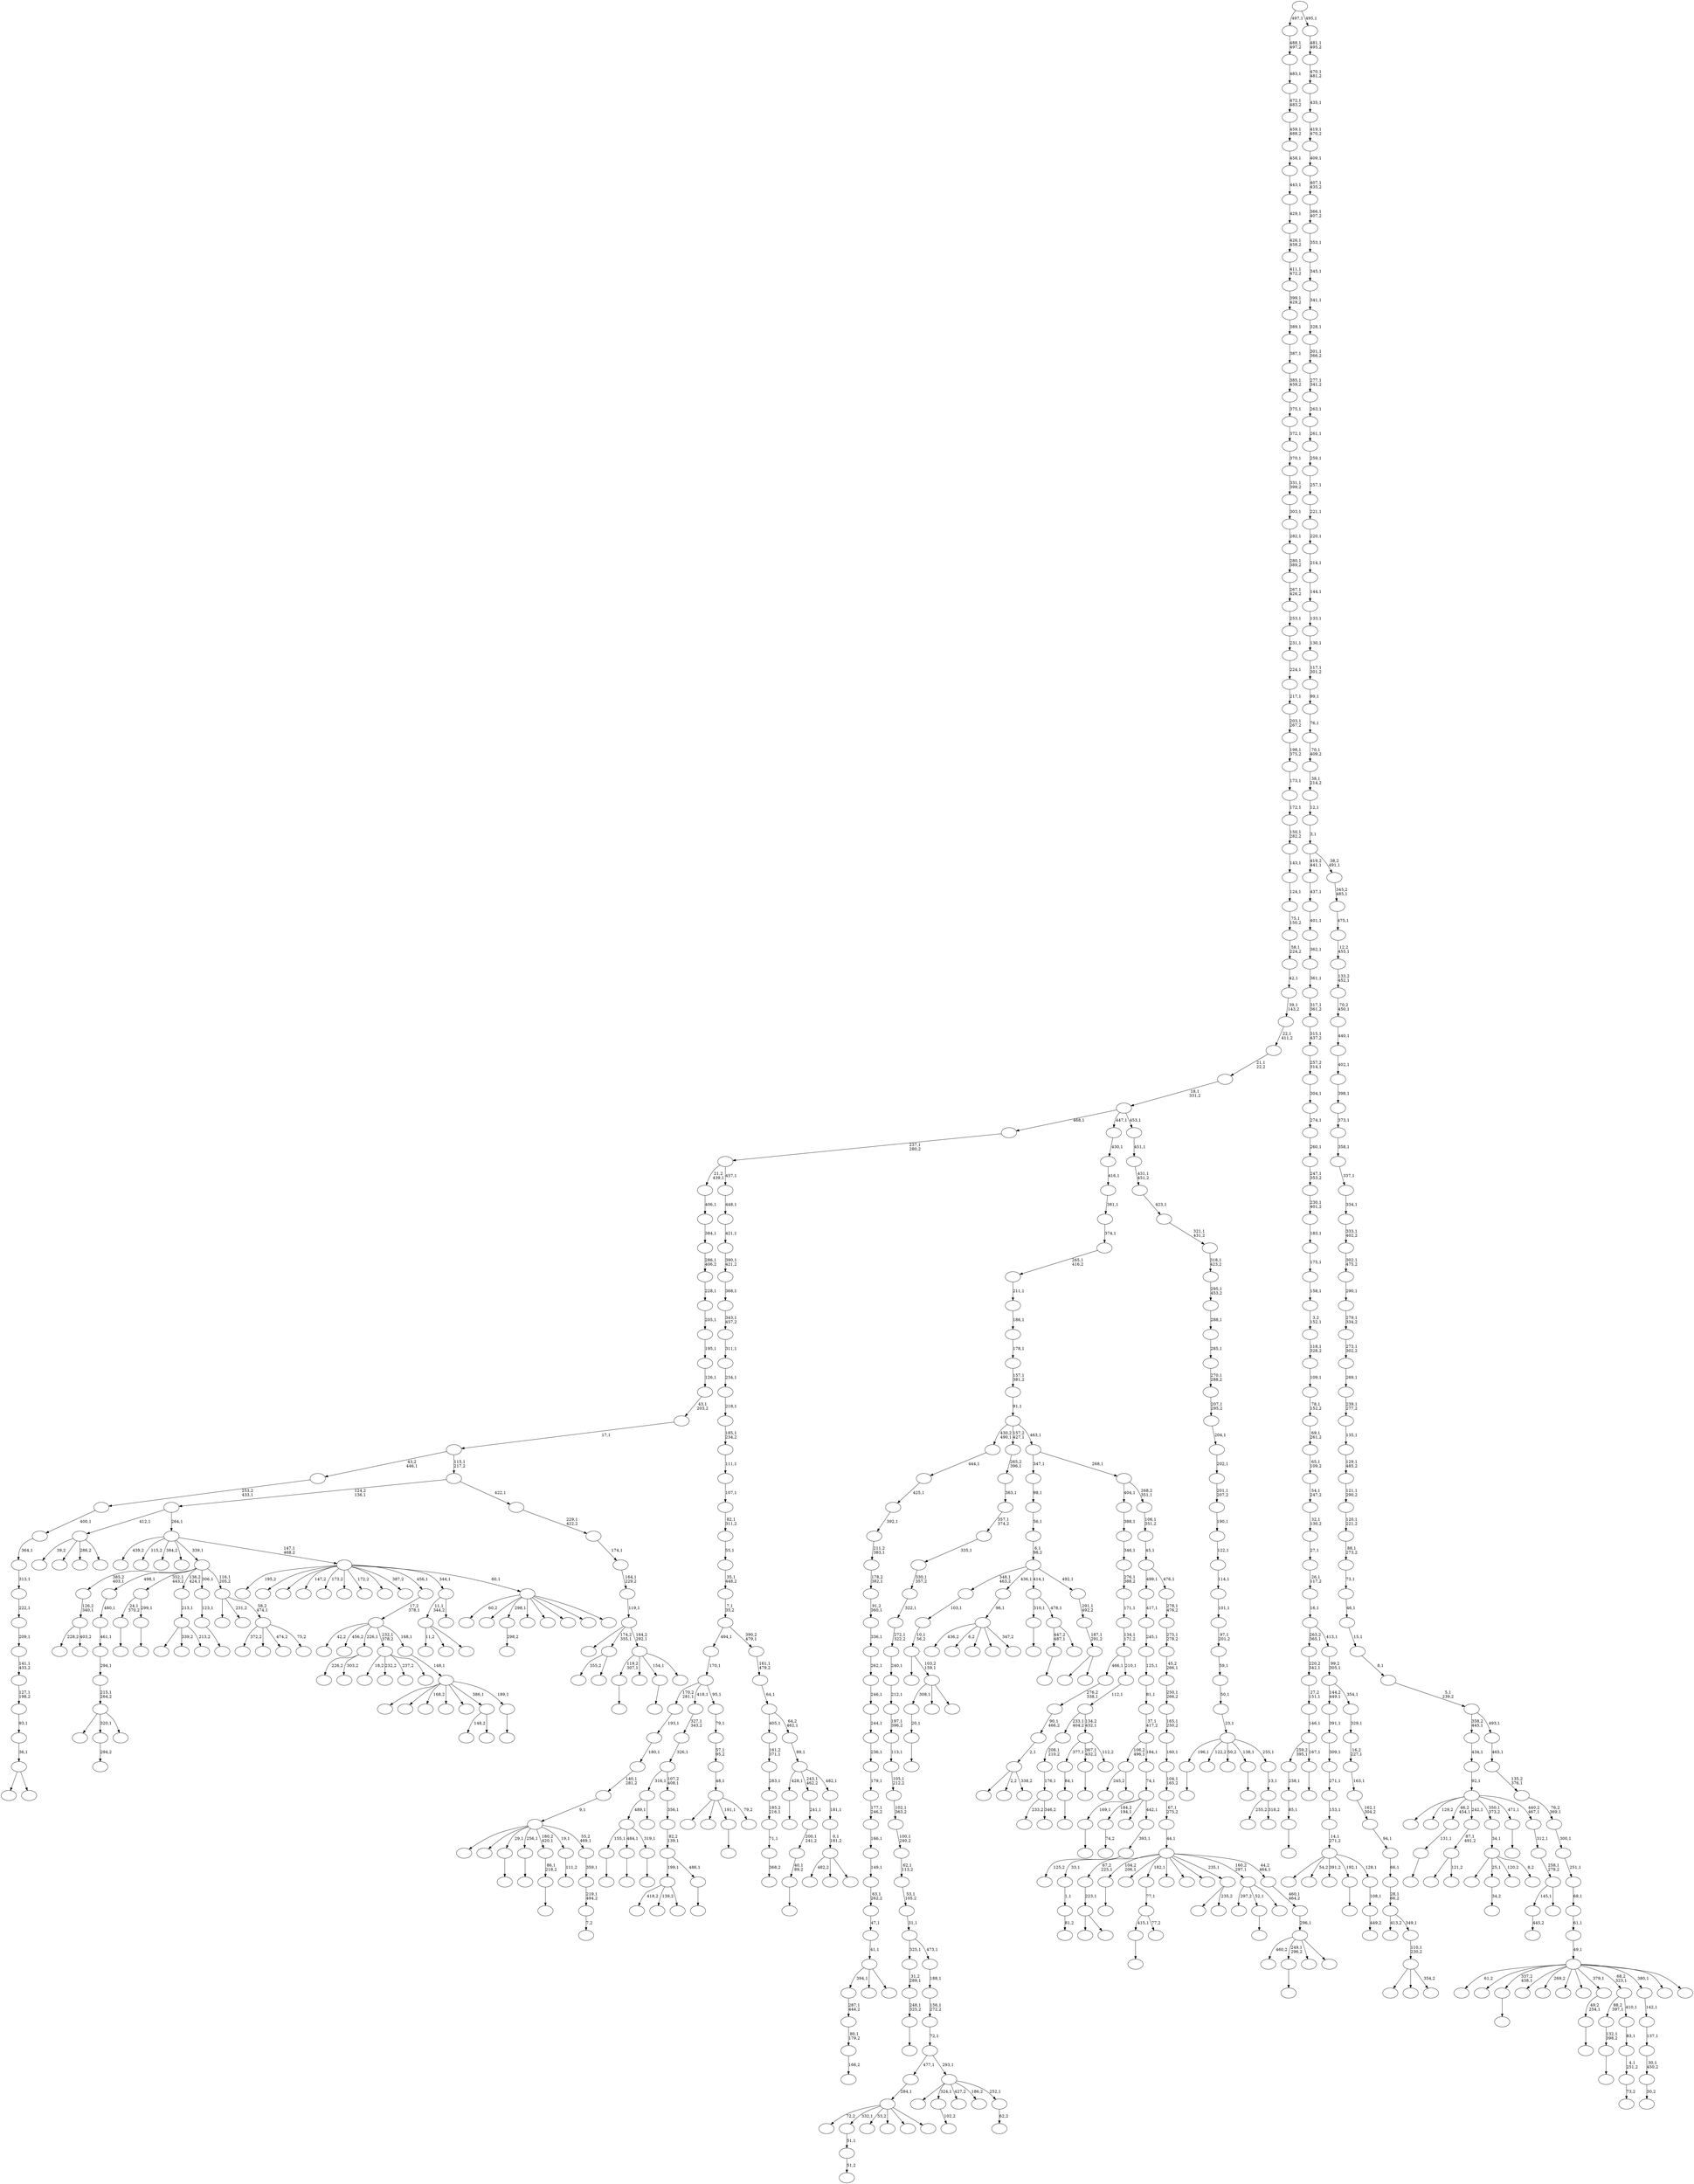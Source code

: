 digraph T {
	700 [label=""]
	699 [label=""]
	698 [label=""]
	697 [label=""]
	696 [label=""]
	695 [label=""]
	694 [label=""]
	693 [label=""]
	692 [label=""]
	691 [label=""]
	690 [label=""]
	689 [label=""]
	688 [label=""]
	687 [label=""]
	686 [label=""]
	685 [label=""]
	684 [label=""]
	683 [label=""]
	682 [label=""]
	681 [label=""]
	680 [label=""]
	679 [label=""]
	678 [label=""]
	677 [label=""]
	676 [label=""]
	675 [label=""]
	674 [label=""]
	673 [label=""]
	672 [label=""]
	671 [label=""]
	670 [label=""]
	669 [label=""]
	668 [label=""]
	667 [label=""]
	666 [label=""]
	665 [label=""]
	664 [label=""]
	663 [label=""]
	662 [label=""]
	661 [label=""]
	660 [label=""]
	659 [label=""]
	658 [label=""]
	657 [label=""]
	656 [label=""]
	655 [label=""]
	654 [label=""]
	653 [label=""]
	652 [label=""]
	651 [label=""]
	650 [label=""]
	649 [label=""]
	648 [label=""]
	647 [label=""]
	646 [label=""]
	645 [label=""]
	644 [label=""]
	643 [label=""]
	642 [label=""]
	641 [label=""]
	640 [label=""]
	639 [label=""]
	638 [label=""]
	637 [label=""]
	636 [label=""]
	635 [label=""]
	634 [label=""]
	633 [label=""]
	632 [label=""]
	631 [label=""]
	630 [label=""]
	629 [label=""]
	628 [label=""]
	627 [label=""]
	626 [label=""]
	625 [label=""]
	624 [label=""]
	623 [label=""]
	622 [label=""]
	621 [label=""]
	620 [label=""]
	619 [label=""]
	618 [label=""]
	617 [label=""]
	616 [label=""]
	615 [label=""]
	614 [label=""]
	613 [label=""]
	612 [label=""]
	611 [label=""]
	610 [label=""]
	609 [label=""]
	608 [label=""]
	607 [label=""]
	606 [label=""]
	605 [label=""]
	604 [label=""]
	603 [label=""]
	602 [label=""]
	601 [label=""]
	600 [label=""]
	599 [label=""]
	598 [label=""]
	597 [label=""]
	596 [label=""]
	595 [label=""]
	594 [label=""]
	593 [label=""]
	592 [label=""]
	591 [label=""]
	590 [label=""]
	589 [label=""]
	588 [label=""]
	587 [label=""]
	586 [label=""]
	585 [label=""]
	584 [label=""]
	583 [label=""]
	582 [label=""]
	581 [label=""]
	580 [label=""]
	579 [label=""]
	578 [label=""]
	577 [label=""]
	576 [label=""]
	575 [label=""]
	574 [label=""]
	573 [label=""]
	572 [label=""]
	571 [label=""]
	570 [label=""]
	569 [label=""]
	568 [label=""]
	567 [label=""]
	566 [label=""]
	565 [label=""]
	564 [label=""]
	563 [label=""]
	562 [label=""]
	561 [label=""]
	560 [label=""]
	559 [label=""]
	558 [label=""]
	557 [label=""]
	556 [label=""]
	555 [label=""]
	554 [label=""]
	553 [label=""]
	552 [label=""]
	551 [label=""]
	550 [label=""]
	549 [label=""]
	548 [label=""]
	547 [label=""]
	546 [label=""]
	545 [label=""]
	544 [label=""]
	543 [label=""]
	542 [label=""]
	541 [label=""]
	540 [label=""]
	539 [label=""]
	538 [label=""]
	537 [label=""]
	536 [label=""]
	535 [label=""]
	534 [label=""]
	533 [label=""]
	532 [label=""]
	531 [label=""]
	530 [label=""]
	529 [label=""]
	528 [label=""]
	527 [label=""]
	526 [label=""]
	525 [label=""]
	524 [label=""]
	523 [label=""]
	522 [label=""]
	521 [label=""]
	520 [label=""]
	519 [label=""]
	518 [label=""]
	517 [label=""]
	516 [label=""]
	515 [label=""]
	514 [label=""]
	513 [label=""]
	512 [label=""]
	511 [label=""]
	510 [label=""]
	509 [label=""]
	508 [label=""]
	507 [label=""]
	506 [label=""]
	505 [label=""]
	504 [label=""]
	503 [label=""]
	502 [label=""]
	501 [label=""]
	500 [label=""]
	499 [label=""]
	498 [label=""]
	497 [label=""]
	496 [label=""]
	495 [label=""]
	494 [label=""]
	493 [label=""]
	492 [label=""]
	491 [label=""]
	490 [label=""]
	489 [label=""]
	488 [label=""]
	487 [label=""]
	486 [label=""]
	485 [label=""]
	484 [label=""]
	483 [label=""]
	482 [label=""]
	481 [label=""]
	480 [label=""]
	479 [label=""]
	478 [label=""]
	477 [label=""]
	476 [label=""]
	475 [label=""]
	474 [label=""]
	473 [label=""]
	472 [label=""]
	471 [label=""]
	470 [label=""]
	469 [label=""]
	468 [label=""]
	467 [label=""]
	466 [label=""]
	465 [label=""]
	464 [label=""]
	463 [label=""]
	462 [label=""]
	461 [label=""]
	460 [label=""]
	459 [label=""]
	458 [label=""]
	457 [label=""]
	456 [label=""]
	455 [label=""]
	454 [label=""]
	453 [label=""]
	452 [label=""]
	451 [label=""]
	450 [label=""]
	449 [label=""]
	448 [label=""]
	447 [label=""]
	446 [label=""]
	445 [label=""]
	444 [label=""]
	443 [label=""]
	442 [label=""]
	441 [label=""]
	440 [label=""]
	439 [label=""]
	438 [label=""]
	437 [label=""]
	436 [label=""]
	435 [label=""]
	434 [label=""]
	433 [label=""]
	432 [label=""]
	431 [label=""]
	430 [label=""]
	429 [label=""]
	428 [label=""]
	427 [label=""]
	426 [label=""]
	425 [label=""]
	424 [label=""]
	423 [label=""]
	422 [label=""]
	421 [label=""]
	420 [label=""]
	419 [label=""]
	418 [label=""]
	417 [label=""]
	416 [label=""]
	415 [label=""]
	414 [label=""]
	413 [label=""]
	412 [label=""]
	411 [label=""]
	410 [label=""]
	409 [label=""]
	408 [label=""]
	407 [label=""]
	406 [label=""]
	405 [label=""]
	404 [label=""]
	403 [label=""]
	402 [label=""]
	401 [label=""]
	400 [label=""]
	399 [label=""]
	398 [label=""]
	397 [label=""]
	396 [label=""]
	395 [label=""]
	394 [label=""]
	393 [label=""]
	392 [label=""]
	391 [label=""]
	390 [label=""]
	389 [label=""]
	388 [label=""]
	387 [label=""]
	386 [label=""]
	385 [label=""]
	384 [label=""]
	383 [label=""]
	382 [label=""]
	381 [label=""]
	380 [label=""]
	379 [label=""]
	378 [label=""]
	377 [label=""]
	376 [label=""]
	375 [label=""]
	374 [label=""]
	373 [label=""]
	372 [label=""]
	371 [label=""]
	370 [label=""]
	369 [label=""]
	368 [label=""]
	367 [label=""]
	366 [label=""]
	365 [label=""]
	364 [label=""]
	363 [label=""]
	362 [label=""]
	361 [label=""]
	360 [label=""]
	359 [label=""]
	358 [label=""]
	357 [label=""]
	356 [label=""]
	355 [label=""]
	354 [label=""]
	353 [label=""]
	352 [label=""]
	351 [label=""]
	350 [label=""]
	349 [label=""]
	348 [label=""]
	347 [label=""]
	346 [label=""]
	345 [label=""]
	344 [label=""]
	343 [label=""]
	342 [label=""]
	341 [label=""]
	340 [label=""]
	339 [label=""]
	338 [label=""]
	337 [label=""]
	336 [label=""]
	335 [label=""]
	334 [label=""]
	333 [label=""]
	332 [label=""]
	331 [label=""]
	330 [label=""]
	329 [label=""]
	328 [label=""]
	327 [label=""]
	326 [label=""]
	325 [label=""]
	324 [label=""]
	323 [label=""]
	322 [label=""]
	321 [label=""]
	320 [label=""]
	319 [label=""]
	318 [label=""]
	317 [label=""]
	316 [label=""]
	315 [label=""]
	314 [label=""]
	313 [label=""]
	312 [label=""]
	311 [label=""]
	310 [label=""]
	309 [label=""]
	308 [label=""]
	307 [label=""]
	306 [label=""]
	305 [label=""]
	304 [label=""]
	303 [label=""]
	302 [label=""]
	301 [label=""]
	300 [label=""]
	299 [label=""]
	298 [label=""]
	297 [label=""]
	296 [label=""]
	295 [label=""]
	294 [label=""]
	293 [label=""]
	292 [label=""]
	291 [label=""]
	290 [label=""]
	289 [label=""]
	288 [label=""]
	287 [label=""]
	286 [label=""]
	285 [label=""]
	284 [label=""]
	283 [label=""]
	282 [label=""]
	281 [label=""]
	280 [label=""]
	279 [label=""]
	278 [label=""]
	277 [label=""]
	276 [label=""]
	275 [label=""]
	274 [label=""]
	273 [label=""]
	272 [label=""]
	271 [label=""]
	270 [label=""]
	269 [label=""]
	268 [label=""]
	267 [label=""]
	266 [label=""]
	265 [label=""]
	264 [label=""]
	263 [label=""]
	262 [label=""]
	261 [label=""]
	260 [label=""]
	259 [label=""]
	258 [label=""]
	257 [label=""]
	256 [label=""]
	255 [label=""]
	254 [label=""]
	253 [label=""]
	252 [label=""]
	251 [label=""]
	250 [label=""]
	249 [label=""]
	248 [label=""]
	247 [label=""]
	246 [label=""]
	245 [label=""]
	244 [label=""]
	243 [label=""]
	242 [label=""]
	241 [label=""]
	240 [label=""]
	239 [label=""]
	238 [label=""]
	237 [label=""]
	236 [label=""]
	235 [label=""]
	234 [label=""]
	233 [label=""]
	232 [label=""]
	231 [label=""]
	230 [label=""]
	229 [label=""]
	228 [label=""]
	227 [label=""]
	226 [label=""]
	225 [label=""]
	224 [label=""]
	223 [label=""]
	222 [label=""]
	221 [label=""]
	220 [label=""]
	219 [label=""]
	218 [label=""]
	217 [label=""]
	216 [label=""]
	215 [label=""]
	214 [label=""]
	213 [label=""]
	212 [label=""]
	211 [label=""]
	210 [label=""]
	209 [label=""]
	208 [label=""]
	207 [label=""]
	206 [label=""]
	205 [label=""]
	204 [label=""]
	203 [label=""]
	202 [label=""]
	201 [label=""]
	200 [label=""]
	199 [label=""]
	198 [label=""]
	197 [label=""]
	196 [label=""]
	195 [label=""]
	194 [label=""]
	193 [label=""]
	192 [label=""]
	191 [label=""]
	190 [label=""]
	189 [label=""]
	188 [label=""]
	187 [label=""]
	186 [label=""]
	185 [label=""]
	184 [label=""]
	183 [label=""]
	182 [label=""]
	181 [label=""]
	180 [label=""]
	179 [label=""]
	178 [label=""]
	177 [label=""]
	176 [label=""]
	175 [label=""]
	174 [label=""]
	173 [label=""]
	172 [label=""]
	171 [label=""]
	170 [label=""]
	169 [label=""]
	168 [label=""]
	167 [label=""]
	166 [label=""]
	165 [label=""]
	164 [label=""]
	163 [label=""]
	162 [label=""]
	161 [label=""]
	160 [label=""]
	159 [label=""]
	158 [label=""]
	157 [label=""]
	156 [label=""]
	155 [label=""]
	154 [label=""]
	153 [label=""]
	152 [label=""]
	151 [label=""]
	150 [label=""]
	149 [label=""]
	148 [label=""]
	147 [label=""]
	146 [label=""]
	145 [label=""]
	144 [label=""]
	143 [label=""]
	142 [label=""]
	141 [label=""]
	140 [label=""]
	139 [label=""]
	138 [label=""]
	137 [label=""]
	136 [label=""]
	135 [label=""]
	134 [label=""]
	133 [label=""]
	132 [label=""]
	131 [label=""]
	130 [label=""]
	129 [label=""]
	128 [label=""]
	127 [label=""]
	126 [label=""]
	125 [label=""]
	124 [label=""]
	123 [label=""]
	122 [label=""]
	121 [label=""]
	120 [label=""]
	119 [label=""]
	118 [label=""]
	117 [label=""]
	116 [label=""]
	115 [label=""]
	114 [label=""]
	113 [label=""]
	112 [label=""]
	111 [label=""]
	110 [label=""]
	109 [label=""]
	108 [label=""]
	107 [label=""]
	106 [label=""]
	105 [label=""]
	104 [label=""]
	103 [label=""]
	102 [label=""]
	101 [label=""]
	100 [label=""]
	99 [label=""]
	98 [label=""]
	97 [label=""]
	96 [label=""]
	95 [label=""]
	94 [label=""]
	93 [label=""]
	92 [label=""]
	91 [label=""]
	90 [label=""]
	89 [label=""]
	88 [label=""]
	87 [label=""]
	86 [label=""]
	85 [label=""]
	84 [label=""]
	83 [label=""]
	82 [label=""]
	81 [label=""]
	80 [label=""]
	79 [label=""]
	78 [label=""]
	77 [label=""]
	76 [label=""]
	75 [label=""]
	74 [label=""]
	73 [label=""]
	72 [label=""]
	71 [label=""]
	70 [label=""]
	69 [label=""]
	68 [label=""]
	67 [label=""]
	66 [label=""]
	65 [label=""]
	64 [label=""]
	63 [label=""]
	62 [label=""]
	61 [label=""]
	60 [label=""]
	59 [label=""]
	58 [label=""]
	57 [label=""]
	56 [label=""]
	55 [label=""]
	54 [label=""]
	53 [label=""]
	52 [label=""]
	51 [label=""]
	50 [label=""]
	49 [label=""]
	48 [label=""]
	47 [label=""]
	46 [label=""]
	45 [label=""]
	44 [label=""]
	43 [label=""]
	42 [label=""]
	41 [label=""]
	40 [label=""]
	39 [label=""]
	38 [label=""]
	37 [label=""]
	36 [label=""]
	35 [label=""]
	34 [label=""]
	33 [label=""]
	32 [label=""]
	31 [label=""]
	30 [label=""]
	29 [label=""]
	28 [label=""]
	27 [label=""]
	26 [label=""]
	25 [label=""]
	24 [label=""]
	23 [label=""]
	22 [label=""]
	21 [label=""]
	20 [label=""]
	19 [label=""]
	18 [label=""]
	17 [label=""]
	16 [label=""]
	15 [label=""]
	14 [label=""]
	13 [label=""]
	12 [label=""]
	11 [label=""]
	10 [label=""]
	9 [label=""]
	8 [label=""]
	7 [label=""]
	6 [label=""]
	5 [label=""]
	4 [label=""]
	3 [label=""]
	2 [label=""]
	1 [label=""]
	0 [label=""]
	695 -> 696 [label=""]
	693 -> 694 [label=""]
	691 -> 692 [label=""]
	689 -> 690 [label=""]
	688 -> 689 [label="20,1"]
	676 -> 677 [label=""]
	675 -> 676 [label="132,1\n398,2"]
	671 -> 672 [label="34,2"]
	667 -> 674 [label=""]
	667 -> 668 [label=""]
	666 -> 667 [label="223,1"]
	662 -> 663 [label=""]
	661 -> 662 [label="85,1"]
	660 -> 661 [label="238,1"]
	657 -> 664 [label="228,2"]
	657 -> 658 [label="403,2"]
	656 -> 657 [label="126,2\n340,1"]
	648 -> 649 [label=""]
	645 -> 646 [label=""]
	644 -> 645 [label="84,1"]
	641 -> 642 [label=""]
	639 -> 640 [label=""]
	634 -> 635 [label="445,2"]
	627 -> 628 [label=""]
	625 -> 680 [label=""]
	625 -> 626 [label=""]
	624 -> 625 [label="36,1"]
	623 -> 624 [label="93,1"]
	622 -> 623 [label="127,1\n198,2"]
	621 -> 622 [label="141,1\n433,2"]
	620 -> 621 [label="209,1"]
	619 -> 620 [label="222,1"]
	618 -> 619 [label="313,1"]
	617 -> 618 [label="364,1"]
	616 -> 617 [label="400,1"]
	615 -> 616 [label="253,2\n433,1"]
	609 -> 610 [label=""]
	608 -> 609 [label="131,1"]
	606 -> 607 [label="51,2"]
	605 -> 606 [label="51,1"]
	603 -> 604 [label="368,2"]
	602 -> 603 [label="71,1"]
	601 -> 602 [label="185,2\n216,1"]
	600 -> 601 [label="283,1"]
	599 -> 600 [label="161,2\n371,1"]
	597 -> 598 [label=""]
	595 -> 596 [label="102,2"]
	589 -> 655 [label=""]
	589 -> 590 [label="121,2"]
	588 -> 589 [label="87,1\n491,2"]
	586 -> 587 [label="166,2"]
	585 -> 586 [label="80,1\n179,2"]
	584 -> 585 [label="287,1\n444,2"]
	581 -> 582 [label=""]
	578 -> 579 [label=""]
	577 -> 660 [label="259,2\n395,1"]
	577 -> 578 [label="167,1"]
	576 -> 577 [label="146,1"]
	575 -> 576 [label="27,2\n151,1"]
	574 -> 575 [label="220,2\n342,1"]
	571 -> 572 [label=""]
	569 -> 570 [label=""]
	566 -> 567 [label="294,2"]
	559 -> 560 [label=""]
	558 -> 559 [label="248,1\n325,2"]
	557 -> 558 [label="31,2\n289,1"]
	555 -> 556 [label=""]
	553 -> 554 [label=""]
	551 -> 552 [label=""]
	550 -> 551 [label="49,2\n254,1"]
	545 -> 613 [label=""]
	545 -> 566 [label="320,1"]
	545 -> 546 [label=""]
	544 -> 545 [label="215,1\n264,2"]
	543 -> 544 [label="294,1"]
	542 -> 543 [label="461,1"]
	541 -> 542 [label="480,1"]
	539 -> 540 [label=""]
	538 -> 539 [label="86,1\n218,2"]
	532 -> 688 [label="308,1"]
	532 -> 591 [label=""]
	532 -> 533 [label=""]
	531 -> 670 [label=""]
	531 -> 532 [label="103,2\n159,1"]
	530 -> 531 [label="10,1\n56,2"]
	529 -> 530 [label="103,1"]
	523 -> 681 [label="226,2"]
	523 -> 524 [label="303,2"]
	520 -> 521 [label="298,2"]
	518 -> 519 [label=""]
	510 -> 511 [label=""]
	506 -> 669 [label=""]
	506 -> 547 [label="2,2"]
	506 -> 507 [label="338,2"]
	505 -> 506 [label="2,1"]
	504 -> 505 [label="90,1\n466,2"]
	503 -> 504 [label="276,2\n338,1"]
	500 -> 501 [label=""]
	499 -> 695 [label="155,1"]
	499 -> 518 [label="484,1"]
	499 -> 500 [label="319,1"]
	496 -> 584 [label="394,1"]
	496 -> 583 [label=""]
	496 -> 497 [label=""]
	495 -> 496 [label="41,1"]
	494 -> 495 [label="47,1"]
	493 -> 494 [label="63,1\n262,2"]
	492 -> 493 [label="149,1"]
	491 -> 492 [label="166,1"]
	490 -> 491 [label="177,1\n246,2"]
	489 -> 490 [label="179,1"]
	488 -> 489 [label="236,1"]
	487 -> 488 [label="244,1"]
	486 -> 487 [label="246,1"]
	485 -> 486 [label="262,1"]
	484 -> 485 [label="336,1"]
	483 -> 484 [label="91,2\n360,1"]
	482 -> 483 [label="178,2\n382,1"]
	481 -> 482 [label="211,2\n383,1"]
	480 -> 481 [label="392,1"]
	479 -> 480 [label="425,1"]
	478 -> 479 [label="444,1"]
	475 -> 476 [label=""]
	474 -> 510 [label="24,1\n370,2"]
	474 -> 475 [label="299,1"]
	465 -> 466 [label="111,2"]
	463 -> 678 [label="436,2"]
	463 -> 562 [label="6,2"]
	463 -> 513 [label=""]
	463 -> 468 [label=""]
	463 -> 464 [label="347,2"]
	462 -> 463 [label="96,1"]
	459 -> 633 [label="11,2"]
	459 -> 470 [label=""]
	459 -> 460 [label=""]
	456 -> 457 [label=""]
	454 -> 455 [label=""]
	453 -> 454 [label="40,1\n89,2"]
	452 -> 453 [label="200,1\n241,2"]
	451 -> 452 [label="241,1"]
	448 -> 553 [label="415,1"]
	448 -> 449 [label="77,2"]
	447 -> 448 [label="77,1"]
	443 -> 697 [label=""]
	443 -> 671 [label="25,1"]
	443 -> 561 [label="120,2"]
	443 -> 444 [label="8,2"]
	442 -> 443 [label="34,1"]
	437 -> 438 [label="73,2"]
	436 -> 437 [label="4,1\n251,2"]
	435 -> 436 [label="83,1"]
	434 -> 675 [label="88,2\n397,1"]
	434 -> 435 [label="410,1"]
	432 -> 433 [label="7,2"]
	431 -> 432 [label="219,1\n494,2"]
	430 -> 431 [label="359,1"]
	429 -> 654 [label=""]
	429 -> 652 [label=""]
	429 -> 627 [label="29,1"]
	429 -> 597 [label="256,1"]
	429 -> 538 [label="180,2\n420,1"]
	429 -> 465 [label="19,1"]
	429 -> 430 [label="55,2\n469,1"]
	428 -> 429 [label="9,1"]
	427 -> 428 [label="140,1\n281,2"]
	426 -> 427 [label="180,1"]
	425 -> 426 [label="193,1"]
	423 -> 424 [label=""]
	419 -> 420 [label=""]
	417 -> 691 [label="447,2\n487,1"]
	417 -> 418 [label=""]
	416 -> 571 [label="310,1"]
	416 -> 417 [label="478,1"]
	413 -> 414 [label=""]
	411 -> 682 [label=""]
	411 -> 526 [label="339,2"]
	411 -> 412 [label="213,2"]
	410 -> 411 [label="213,1"]
	408 -> 409 [label="30,2"]
	407 -> 408 [label="30,1\n450,2"]
	406 -> 407 [label="137,1"]
	405 -> 406 [label="142,1"]
	403 -> 404 [label=""]
	401 -> 402 [label="74,2"]
	399 -> 629 [label="72,2"]
	399 -> 605 [label="332,1"]
	399 -> 565 [label="53,2"]
	399 -> 527 [label=""]
	399 -> 458 [label=""]
	399 -> 400 [label=""]
	398 -> 399 [label="284,1"]
	394 -> 499 [label="489,1"]
	394 -> 395 [label=""]
	391 -> 632 [label="355,2"]
	391 -> 392 [label=""]
	389 -> 390 [label="62,2"]
	388 -> 653 [label=""]
	388 -> 595 [label="324,1"]
	388 -> 593 [label="427,2"]
	388 -> 568 [label="186,2"]
	388 -> 389 [label="252,1"]
	387 -> 398 [label="477,1"]
	387 -> 388 [label="293,1"]
	386 -> 387 [label="72,1"]
	385 -> 386 [label="156,1\n272,2"]
	384 -> 385 [label="188,1"]
	383 -> 557 [label="325,1"]
	383 -> 384 [label="473,1"]
	382 -> 383 [label="31,1"]
	381 -> 382 [label="53,1\n105,2"]
	380 -> 381 [label="62,1\n113,2"]
	379 -> 380 [label="100,1\n240,2"]
	378 -> 379 [label="102,1\n363,2"]
	377 -> 378 [label="105,1\n212,2"]
	376 -> 377 [label="113,1"]
	375 -> 376 [label="197,1\n396,2"]
	374 -> 375 [label="212,1"]
	373 -> 374 [label="240,1"]
	372 -> 373 [label="272,1\n322,2"]
	371 -> 372 [label="322,1"]
	370 -> 371 [label="330,1\n357,2"]
	369 -> 370 [label="335,1"]
	368 -> 369 [label="357,1\n374,2"]
	367 -> 368 [label="363,1"]
	366 -> 367 [label="265,2\n396,1"]
	364 -> 422 [label="233,2"]
	364 -> 365 [label="346,2"]
	363 -> 364 [label="176,1"]
	362 -> 363 [label="208,1\n210,2"]
	359 -> 665 [label="39,2"]
	359 -> 522 [label=""]
	359 -> 502 [label="286,2"]
	359 -> 360 [label=""]
	357 -> 516 [label="245,2"]
	357 -> 358 [label=""]
	355 -> 673 [label="18,2"]
	355 -> 528 [label="232,2"]
	355 -> 508 [label="237,2"]
	355 -> 356 [label=""]
	353 -> 636 [label="148,2"]
	353 -> 354 [label=""]
	351 -> 352 [label=""]
	350 -> 614 [label=""]
	350 -> 509 [label=""]
	350 -> 473 [label="168,2"]
	350 -> 441 [label=""]
	350 -> 397 [label=""]
	350 -> 353 [label="386,1"]
	350 -> 351 [label="189,1"]
	349 -> 350 [label="148,1"]
	348 -> 684 [label="42,2"]
	348 -> 580 [label="456,2"]
	348 -> 523 [label="226,1"]
	348 -> 355 [label="232,1\n378,2"]
	348 -> 349 [label="168,1"]
	347 -> 348 [label="17,2\n378,1"]
	343 -> 344 [label=""]
	342 -> 343 [label="123,1"]
	340 -> 472 [label="418,2"]
	340 -> 467 [label="139,2"]
	340 -> 341 [label=""]
	337 -> 630 [label="372,2"]
	337 -> 563 [label=""]
	337 -> 471 [label="474,2"]
	337 -> 338 [label="75,2"]
	336 -> 687 [label=""]
	336 -> 650 [label="231,2"]
	336 -> 337 [label="58,2\n474,1"]
	335 -> 656 [label="385,2\n403,1"]
	335 -> 541 [label="498,1"]
	335 -> 474 [label="352,1\n443,2"]
	335 -> 410 [label="136,2\n424,1"]
	335 -> 342 [label="306,1"]
	335 -> 336 [label="116,1\n205,2"]
	331 -> 459 [label="11,1\n344,2"]
	331 -> 332 [label=""]
	328 -> 329 [label=""]
	326 -> 634 [label="145,1"]
	326 -> 327 [label=""]
	325 -> 326 [label="258,1\n279,2"]
	324 -> 325 [label="312,1"]
	323 -> 683 [label=""]
	323 -> 612 [label="129,2"]
	323 -> 608 [label="46,2\n454,1"]
	323 -> 588 [label="242,1"]
	323 -> 442 [label="350,1\n373,2"]
	323 -> 419 [label="471,1"]
	323 -> 324 [label="440,2\n467,1"]
	322 -> 323 [label="92,1"]
	321 -> 322 [label="434,1"]
	318 -> 319 [label=""]
	317 -> 340 [label="199,1"]
	317 -> 318 [label="486,1"]
	316 -> 317 [label="82,2\n139,1"]
	315 -> 316 [label="356,1"]
	314 -> 394 [label="316,1"]
	314 -> 315 [label="107,2\n408,1"]
	313 -> 314 [label="326,1"]
	312 -> 313 [label="327,1\n343,2"]
	310 -> 311 [label="449,2"]
	309 -> 310 [label="108,1"]
	308 -> 631 [label=""]
	308 -> 549 [label="54,2"]
	308 -> 334 [label="391,2"]
	308 -> 328 [label="192,1"]
	308 -> 309 [label="128,1"]
	307 -> 308 [label="14,1\n271,2"]
	306 -> 307 [label="153,1"]
	305 -> 306 [label="271,1"]
	304 -> 305 [label="309,1"]
	303 -> 304 [label="391,1"]
	301 -> 512 [label=""]
	301 -> 446 [label=""]
	301 -> 302 [label="354,2"]
	300 -> 301 [label="110,1\n230,2"]
	299 -> 345 [label="413,2"]
	299 -> 300 [label="349,1"]
	298 -> 299 [label="28,1\n66,2"]
	297 -> 298 [label="66,1"]
	296 -> 297 [label="94,1"]
	295 -> 296 [label="162,1\n304,2"]
	294 -> 295 [label="163,1"]
	293 -> 294 [label="16,2\n227,1"]
	292 -> 293 [label="329,1"]
	291 -> 303 [label="144,2\n449,1"]
	291 -> 292 [label="354,1"]
	290 -> 291 [label="99,2\n305,1"]
	289 -> 574 [label="263,2\n365,1"]
	289 -> 290 [label="413,1"]
	288 -> 289 [label="16,1"]
	287 -> 288 [label="26,1\n117,2"]
	286 -> 287 [label="27,1"]
	285 -> 286 [label="32,1\n130,2"]
	284 -> 285 [label="54,1\n247,2"]
	283 -> 284 [label="65,1\n109,2"]
	282 -> 283 [label="69,1\n261,2"]
	281 -> 282 [label="78,1\n152,2"]
	280 -> 281 [label="109,1"]
	279 -> 280 [label="118,1\n328,2"]
	278 -> 279 [label="3,2\n152,1"]
	277 -> 278 [label="158,1"]
	276 -> 277 [label="175,1"]
	275 -> 276 [label="183,1"]
	274 -> 275 [label="230,1\n401,2"]
	273 -> 274 [label="247,1\n353,2"]
	272 -> 273 [label="260,1"]
	271 -> 272 [label="274,1"]
	270 -> 271 [label="304,1"]
	269 -> 270 [label="257,2\n314,1"]
	268 -> 269 [label="315,1\n437,2"]
	267 -> 268 [label="317,1\n361,2"]
	266 -> 267 [label="361,1"]
	265 -> 266 [label="362,1"]
	264 -> 265 [label="401,1"]
	263 -> 264 [label="437,1"]
	260 -> 644 [label="377,1"]
	260 -> 569 [label="367,1\n432,2"]
	260 -> 261 [label="112,2"]
	259 -> 362 [label="233,1\n404,2"]
	259 -> 260 [label="134,2\n432,1"]
	258 -> 259 [label="112,1"]
	257 -> 503 [label="466,1"]
	257 -> 258 [label="210,1"]
	256 -> 257 [label="134,1\n171,2"]
	255 -> 256 [label="171,1"]
	254 -> 255 [label="276,1\n388,2"]
	253 -> 254 [label="346,1"]
	252 -> 253 [label="388,1"]
	250 -> 251 [label="81,2"]
	249 -> 250 [label="1,1"]
	248 -> 450 [label="125,2"]
	248 -> 249 [label="33,1"]
	247 -> 248 [label="393,1"]
	246 -> 423 [label="169,1"]
	246 -> 401 [label="184,2\n194,1"]
	246 -> 262 [label=""]
	246 -> 247 [label="442,1"]
	245 -> 246 [label="74,1"]
	244 -> 357 [label="106,2\n496,1"]
	244 -> 245 [label="184,1"]
	243 -> 244 [label="37,1\n417,2"]
	242 -> 243 [label="81,1"]
	241 -> 242 [label="125,1"]
	240 -> 241 [label="245,1"]
	239 -> 240 [label="417,1"]
	236 -> 592 [label="60,2"]
	236 -> 548 [label=""]
	236 -> 520 [label="298,1"]
	236 -> 439 [label=""]
	236 -> 415 [label=""]
	236 -> 330 [label=""]
	236 -> 320 [label=""]
	236 -> 237 [label=""]
	235 -> 699 [label="195,2"]
	235 -> 686 [label=""]
	235 -> 685 [label=""]
	235 -> 651 [label="147,2"]
	235 -> 611 [label="173,2"]
	235 -> 537 [label=""]
	235 -> 535 [label="172,2"]
	235 -> 421 [label=""]
	235 -> 393 [label="387,2"]
	235 -> 347 [label="456,1"]
	235 -> 331 [label="344,1"]
	235 -> 236 [label="60,1"]
	234 -> 643 [label="439,2"]
	234 -> 525 [label="115,2"]
	234 -> 498 [label="384,2"]
	234 -> 346 [label=""]
	234 -> 335 [label="339,1"]
	234 -> 235 [label="147,1\n468,2"]
	233 -> 359 [label="412,1"]
	233 -> 234 [label="264,1"]
	231 -> 637 [label=""]
	231 -> 232 [label="235,2"]
	229 -> 230 [label=""]
	227 -> 639 [label="119,2\n307,1"]
	227 -> 445 [label=""]
	227 -> 413 [label="154,1"]
	227 -> 228 [label=""]
	226 -> 517 [label=""]
	226 -> 391 [label="174,2\n355,1"]
	226 -> 227 [label="164,2\n292,1"]
	225 -> 226 [label="119,1"]
	224 -> 225 [label="164,1\n229,2"]
	223 -> 224 [label="174,1"]
	222 -> 223 [label="229,1\n422,2"]
	221 -> 233 [label="124,2\n136,1"]
	221 -> 222 [label="422,1"]
	220 -> 615 [label="43,2\n446,1"]
	220 -> 221 [label="115,1\n217,2"]
	219 -> 220 [label="17,1"]
	218 -> 219 [label="43,1\n203,2"]
	217 -> 218 [label="126,1"]
	216 -> 217 [label="195,1"]
	215 -> 216 [label="205,1"]
	214 -> 215 [label="228,1"]
	213 -> 214 [label="286,1\n406,2"]
	212 -> 213 [label="384,1"]
	211 -> 212 [label="406,1"]
	209 -> 647 [label=""]
	209 -> 564 [label=""]
	209 -> 403 [label="191,1"]
	209 -> 210 [label="79,2"]
	208 -> 209 [label="48,1"]
	207 -> 208 [label="57,1\n95,2"]
	206 -> 207 [label="79,1"]
	205 -> 425 [label="170,2\n281,1"]
	205 -> 312 [label="418,1"]
	205 -> 206 [label="95,1"]
	204 -> 205 [label="170,1"]
	202 -> 514 [label="482,2"]
	202 -> 238 [label=""]
	202 -> 203 [label=""]
	201 -> 202 [label="0,1\n181,2"]
	200 -> 201 [label="181,1"]
	199 -> 648 [label="428,1"]
	199 -> 451 [label="243,1\n462,2"]
	199 -> 200 [label="482,1"]
	198 -> 199 [label="89,1"]
	197 -> 599 [label="405,1"]
	197 -> 198 [label="64,2\n462,1"]
	196 -> 197 [label="64,1"]
	195 -> 196 [label="161,1\n479,2"]
	194 -> 204 [label="494,1"]
	194 -> 195 [label="390,2\n479,1"]
	193 -> 194 [label="7,1\n35,2"]
	192 -> 193 [label="35,1\n448,2"]
	191 -> 192 [label="55,1"]
	190 -> 191 [label="82,1\n311,2"]
	189 -> 190 [label="107,1"]
	188 -> 189 [label="111,1"]
	187 -> 188 [label="185,1\n234,2"]
	186 -> 187 [label="218,1"]
	185 -> 186 [label="234,1"]
	184 -> 185 [label="311,1"]
	183 -> 184 [label="343,1\n457,2"]
	182 -> 183 [label="368,1"]
	181 -> 182 [label="390,1\n421,2"]
	180 -> 181 [label="421,1"]
	179 -> 180 [label="448,1"]
	178 -> 211 [label="21,2\n439,1"]
	178 -> 179 [label="457,1"]
	177 -> 178 [label="237,1\n280,2"]
	175 -> 440 [label=""]
	175 -> 176 [label=""]
	174 -> 175 [label="187,1\n291,2"]
	173 -> 174 [label="291,1\n492,2"]
	172 -> 529 [label="348,1\n463,2"]
	172 -> 462 [label="436,1"]
	172 -> 416 [label="414,1"]
	172 -> 173 [label="492,1"]
	171 -> 172 [label="6,1\n98,2"]
	170 -> 171 [label="56,1"]
	169 -> 170 [label="98,1"]
	167 -> 477 [label="297,2"]
	167 -> 456 [label="52,1"]
	167 -> 168 [label=""]
	165 -> 594 [label="460,2"]
	165 -> 581 [label="249,1\n296,2"]
	165 -> 469 [label=""]
	165 -> 166 [label=""]
	164 -> 165 [label="296,1"]
	163 -> 164 [label="460,1\n464,2"]
	162 -> 666 [label="67,2\n225,1"]
	162 -> 641 [label="104,2\n206,1"]
	162 -> 534 [label=""]
	162 -> 447 [label="182,1"]
	162 -> 396 [label=""]
	162 -> 361 [label=""]
	162 -> 333 [label=""]
	162 -> 231 [label="235,1"]
	162 -> 167 [label="160,2\n297,1"]
	162 -> 163 [label="44,2\n464,1"]
	161 -> 162 [label="44,1"]
	160 -> 161 [label="67,1\n275,2"]
	159 -> 160 [label="104,1\n165,2"]
	158 -> 159 [label="160,1"]
	157 -> 158 [label="165,1\n250,2"]
	156 -> 157 [label="250,1\n266,2"]
	155 -> 156 [label="45,2\n266,1"]
	154 -> 155 [label="275,1\n278,2"]
	153 -> 154 [label="278,1\n476,2"]
	152 -> 239 [label="499,1"]
	152 -> 153 [label="476,1"]
	151 -> 152 [label="45,1"]
	150 -> 151 [label="106,1\n351,2"]
	149 -> 252 [label="404,1"]
	149 -> 150 [label="268,2\n351,1"]
	148 -> 169 [label="347,1"]
	148 -> 149 [label="268,1"]
	147 -> 478 [label="430,2\n490,1"]
	147 -> 366 [label="157,2\n427,1"]
	147 -> 148 [label="463,1"]
	146 -> 147 [label="91,1"]
	145 -> 146 [label="157,1\n381,2"]
	144 -> 145 [label="178,1"]
	143 -> 144 [label="186,1"]
	142 -> 143 [label="211,1"]
	141 -> 142 [label="265,1\n416,2"]
	140 -> 141 [label="374,1"]
	139 -> 140 [label="381,1"]
	138 -> 139 [label="416,1"]
	137 -> 138 [label="430,1"]
	135 -> 515 [label="255,2"]
	135 -> 136 [label="318,2"]
	134 -> 135 [label="13,1"]
	133 -> 555 [label="196,1"]
	133 -> 536 [label="122,2"]
	133 -> 461 [label="50,2"]
	133 -> 229 [label="138,1"]
	133 -> 134 [label="255,1"]
	132 -> 133 [label="23,1"]
	131 -> 132 [label="50,1"]
	130 -> 131 [label="59,1"]
	129 -> 130 [label="97,1\n201,2"]
	128 -> 129 [label="101,1"]
	127 -> 128 [label="114,1"]
	126 -> 127 [label="122,1"]
	125 -> 126 [label="190,1"]
	124 -> 125 [label="201,1\n207,2"]
	123 -> 124 [label="202,1"]
	122 -> 123 [label="204,1"]
	121 -> 122 [label="207,1\n295,2"]
	120 -> 121 [label="270,1\n288,2"]
	119 -> 120 [label="285,1"]
	118 -> 119 [label="288,1"]
	117 -> 118 [label="295,1\n453,2"]
	116 -> 117 [label="318,1\n423,2"]
	115 -> 116 [label="321,1\n431,2"]
	114 -> 115 [label="423,1"]
	113 -> 114 [label="431,1\n451,2"]
	112 -> 113 [label="451,1"]
	111 -> 177 [label="468,1"]
	111 -> 137 [label="447,1"]
	111 -> 112 [label="453,1"]
	110 -> 111 [label="18,1\n331,2"]
	109 -> 110 [label="21,1\n22,2"]
	108 -> 109 [label="22,1\n411,2"]
	107 -> 108 [label="39,1\n143,2"]
	106 -> 107 [label="42,1"]
	105 -> 106 [label="58,1\n224,2"]
	104 -> 105 [label="75,1\n150,2"]
	103 -> 104 [label="124,1"]
	102 -> 103 [label="143,1"]
	101 -> 102 [label="150,1\n282,2"]
	100 -> 101 [label="172,1"]
	99 -> 100 [label="173,1"]
	98 -> 99 [label="198,1\n375,2"]
	97 -> 98 [label="203,1\n267,2"]
	96 -> 97 [label="217,1"]
	95 -> 96 [label="224,1"]
	94 -> 95 [label="231,1"]
	93 -> 94 [label="253,1"]
	92 -> 93 [label="267,1\n426,2"]
	91 -> 92 [label="280,1\n389,2"]
	90 -> 91 [label="282,1"]
	89 -> 90 [label="303,1"]
	88 -> 89 [label="331,1\n399,2"]
	87 -> 88 [label="370,1"]
	86 -> 87 [label="372,1"]
	85 -> 86 [label="375,1"]
	84 -> 85 [label="385,1\n459,2"]
	83 -> 84 [label="387,1"]
	82 -> 83 [label="389,1"]
	81 -> 82 [label="399,1\n429,2"]
	80 -> 81 [label="411,1\n472,2"]
	79 -> 80 [label="426,1\n458,2"]
	78 -> 79 [label="429,1"]
	77 -> 78 [label="443,1"]
	76 -> 77 [label="458,1"]
	75 -> 76 [label="459,1\n488,2"]
	74 -> 75 [label="472,1\n483,2"]
	73 -> 74 [label="483,1"]
	72 -> 73 [label="488,1\n497,2"]
	70 -> 700 [label="61,2"]
	70 -> 698 [label=""]
	70 -> 693 [label="337,2\n438,1"]
	70 -> 679 [label=""]
	70 -> 659 [label="269,2"]
	70 -> 638 [label=""]
	70 -> 573 [label=""]
	70 -> 550 [label="379,1"]
	70 -> 434 [label="68,2\n323,1"]
	70 -> 405 [label="380,1"]
	70 -> 339 [label=""]
	70 -> 71 [label=""]
	69 -> 70 [label="49,1"]
	68 -> 69 [label="61,1"]
	67 -> 68 [label="68,1"]
	66 -> 67 [label="251,1"]
	65 -> 66 [label="300,1"]
	64 -> 65 [label="76,2\n369,1"]
	63 -> 64 [label="135,2\n376,1"]
	62 -> 63 [label="465,1"]
	61 -> 321 [label="358,2\n445,1"]
	61 -> 62 [label="493,1"]
	60 -> 61 [label="5,1\n239,2"]
	59 -> 60 [label="8,1"]
	58 -> 59 [label="15,1"]
	57 -> 58 [label="46,1"]
	56 -> 57 [label="73,1"]
	55 -> 56 [label="88,1\n273,2"]
	54 -> 55 [label="120,1\n221,2"]
	53 -> 54 [label="121,1\n290,2"]
	52 -> 53 [label="129,1\n485,2"]
	51 -> 52 [label="135,1"]
	50 -> 51 [label="239,1\n277,2"]
	49 -> 50 [label="269,1"]
	48 -> 49 [label="273,1\n302,2"]
	47 -> 48 [label="279,1\n334,2"]
	46 -> 47 [label="290,1"]
	45 -> 46 [label="302,1\n475,2"]
	44 -> 45 [label="333,1\n402,2"]
	43 -> 44 [label="334,1"]
	42 -> 43 [label="337,1"]
	41 -> 42 [label="358,1"]
	40 -> 41 [label="373,1"]
	39 -> 40 [label="398,1"]
	38 -> 39 [label="402,1"]
	37 -> 38 [label="440,1"]
	36 -> 37 [label="70,2\n450,1"]
	35 -> 36 [label="133,2\n452,1"]
	34 -> 35 [label="12,2\n455,1"]
	33 -> 34 [label="475,1"]
	32 -> 33 [label="345,2\n485,1"]
	31 -> 263 [label="419,2\n441,1"]
	31 -> 32 [label="38,2\n491,1"]
	30 -> 31 [label="3,1"]
	29 -> 30 [label="12,1"]
	28 -> 29 [label="38,1\n214,2"]
	27 -> 28 [label="70,1\n409,2"]
	26 -> 27 [label="76,1"]
	25 -> 26 [label="99,1"]
	24 -> 25 [label="117,1\n301,2"]
	23 -> 24 [label="130,1"]
	22 -> 23 [label="133,1"]
	21 -> 22 [label="144,1"]
	20 -> 21 [label="214,1"]
	19 -> 20 [label="220,1"]
	18 -> 19 [label="221,1"]
	17 -> 18 [label="257,1"]
	16 -> 17 [label="259,1"]
	15 -> 16 [label="261,1"]
	14 -> 15 [label="263,1"]
	13 -> 14 [label="277,1\n341,2"]
	12 -> 13 [label="301,1\n366,2"]
	11 -> 12 [label="328,1"]
	10 -> 11 [label="341,1"]
	9 -> 10 [label="345,1"]
	8 -> 9 [label="353,1"]
	7 -> 8 [label="366,1\n407,2"]
	6 -> 7 [label="407,1\n435,2"]
	5 -> 6 [label="409,1"]
	4 -> 5 [label="419,1\n470,2"]
	3 -> 4 [label="435,1"]
	2 -> 3 [label="470,1\n481,2"]
	1 -> 2 [label="481,1\n495,2"]
	0 -> 72 [label="497,1"]
	0 -> 1 [label="495,1"]
}
